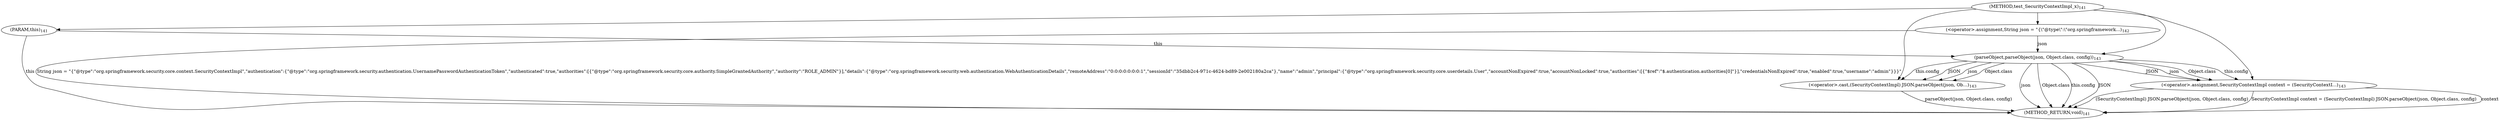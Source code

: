 digraph "test_SecurityContextImpl_x" {  
"464" [label = <(METHOD,test_SecurityContextImpl_x)<SUB>141</SUB>> ]
"487" [label = <(METHOD_RETURN,void)<SUB>141</SUB>> ]
"465" [label = <(PARAM,this)<SUB>141</SUB>> ]
"468" [label = <(&lt;operator&gt;.assignment,String json = &quot;{\&quot;@type\&quot;:\&quot;org.springframework...)<SUB>142</SUB>> ]
"472" [label = <(&lt;operator&gt;.assignment,SecurityContextImpl context = (SecurityContextI...)<SUB>143</SUB>> ]
"468" [label = <(&lt;operator&gt;.assignment,String json = &quot;{\&quot;@type\&quot;:\&quot;org.springframework...)<SUB>142</SUB>> ]
"468" [label = <(&lt;operator&gt;.assignment,String json = &quot;{\&quot;@type\&quot;:\&quot;org.springframework...)<SUB>142</SUB>> ]
"472" [label = <(&lt;operator&gt;.assignment,SecurityContextImpl context = (SecurityContextI...)<SUB>143</SUB>> ]
"472" [label = <(&lt;operator&gt;.assignment,SecurityContextImpl context = (SecurityContextI...)<SUB>143</SUB>> ]
"474" [label = <(&lt;operator&gt;.cast,(SecurityContextImpl) JSON.parseObject(json, Ob...)<SUB>143</SUB>> ]
"474" [label = <(&lt;operator&gt;.cast,(SecurityContextImpl) JSON.parseObject(json, Ob...)<SUB>143</SUB>> ]
"476" [label = <(parseObject,parseObject(json, Object.class, config))<SUB>143</SUB>> ]
"476" [label = <(parseObject,parseObject(json, Object.class, config))<SUB>143</SUB>> ]
"476" [label = <(parseObject,parseObject(json, Object.class, config))<SUB>143</SUB>> ]
"476" [label = <(parseObject,parseObject(json, Object.class, config))<SUB>143</SUB>> ]
  "465" -> "487"  [ label = "this"] 
  "468" -> "487"  [ label = "String json = &quot;{\&quot;@type\&quot;:\&quot;org.springframework.security.core.context.SecurityContextImpl\&quot;,\&quot;authentication\&quot;:{\&quot;@type\&quot;:\&quot;org.springframework.security.authentication.UsernamePasswordAuthenticationToken\&quot;,\&quot;authenticated\&quot;:true,\&quot;authorities\&quot;:[{\&quot;@type\&quot;:\&quot;org.springframework.security.core.authority.SimpleGrantedAuthority\&quot;,\&quot;authority\&quot;:\&quot;ROLE_ADMIN\&quot;}],\&quot;details\&quot;:{\&quot;@type\&quot;:\&quot;org.springframework.security.web.authentication.WebAuthenticationDetails\&quot;,\&quot;remoteAddress\&quot;:\&quot;0:0:0:0:0:0:0:1\&quot;,\&quot;sessionId\&quot;:\&quot;35dbb2c4-971c-4624-bd89-2e002180a2ca\&quot;},\&quot;name\&quot;:\&quot;admin\&quot;,\&quot;principal\&quot;:{\&quot;@type\&quot;:\&quot;org.springframework.security.core.userdetails.User\&quot;,\&quot;accountNonExpired\&quot;:true,\&quot;accountNonLocked\&quot;:true,\&quot;authorities\&quot;:[{\&quot;$ref\&quot;:\&quot;$.authentication.authorities[0]\&quot;}],\&quot;credentialsNonExpired\&quot;:true,\&quot;enabled\&quot;:true,\&quot;username\&quot;:\&quot;admin\&quot;}}}&quot;"] 
  "472" -> "487"  [ label = "context"] 
  "476" -> "487"  [ label = "json"] 
  "476" -> "487"  [ label = "Object.class"] 
  "476" -> "487"  [ label = "this.config"] 
  "474" -> "487"  [ label = "parseObject(json, Object.class, config)"] 
  "472" -> "487"  [ label = "(SecurityContextImpl) JSON.parseObject(json, Object.class, config)"] 
  "472" -> "487"  [ label = "SecurityContextImpl context = (SecurityContextImpl) JSON.parseObject(json, Object.class, config)"] 
  "476" -> "487"  [ label = "JSON"] 
  "464" -> "465" 
  "464" -> "468" 
  "464" -> "472" 
  "476" -> "472"  [ label = "JSON"] 
  "476" -> "472"  [ label = "json"] 
  "476" -> "472"  [ label = "Object.class"] 
  "476" -> "472"  [ label = "this.config"] 
  "464" -> "474" 
  "476" -> "474"  [ label = "JSON"] 
  "476" -> "474"  [ label = "json"] 
  "476" -> "474"  [ label = "Object.class"] 
  "476" -> "474"  [ label = "this.config"] 
  "464" -> "476" 
  "468" -> "476"  [ label = "json"] 
  "465" -> "476"  [ label = "this"] 
}
